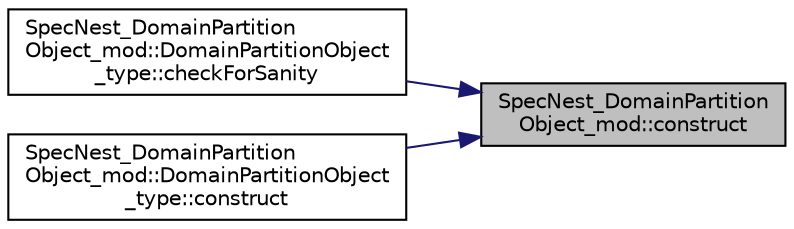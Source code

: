 digraph "SpecNest_DomainPartitionObject_mod::construct"
{
 // LATEX_PDF_SIZE
  edge [fontname="Helvetica",fontsize="10",labelfontname="Helvetica",labelfontsize="10"];
  node [fontname="Helvetica",fontsize="10",shape=record];
  rankdir="RL";
  Node1 [label="SpecNest_DomainPartition\lObject_mod::construct",height=0.2,width=0.4,color="black", fillcolor="grey75", style="filled", fontcolor="black",tooltip=" "];
  Node1 -> Node2 [dir="back",color="midnightblue",fontsize="10",style="solid"];
  Node2 [label="SpecNest_DomainPartition\lObject_mod::DomainPartitionObject\l_type::checkForSanity",height=0.2,width=0.4,color="black", fillcolor="white", style="filled",URL="$structSpecNest__DomainPartitionObject__mod_1_1DomainPartitionObject__type.html#ae50f20c76a391d3c44c76b9d33702edf",tooltip=" "];
  Node1 -> Node3 [dir="back",color="midnightblue",fontsize="10",style="solid"];
  Node3 [label="SpecNest_DomainPartition\lObject_mod::DomainPartitionObject\l_type::construct",height=0.2,width=0.4,color="black", fillcolor="white", style="filled",URL="$structSpecNest__DomainPartitionObject__mod_1_1DomainPartitionObject__type.html#ad2e36049e6899bcdcc6ddbe00c5e0d43",tooltip=" "];
}
